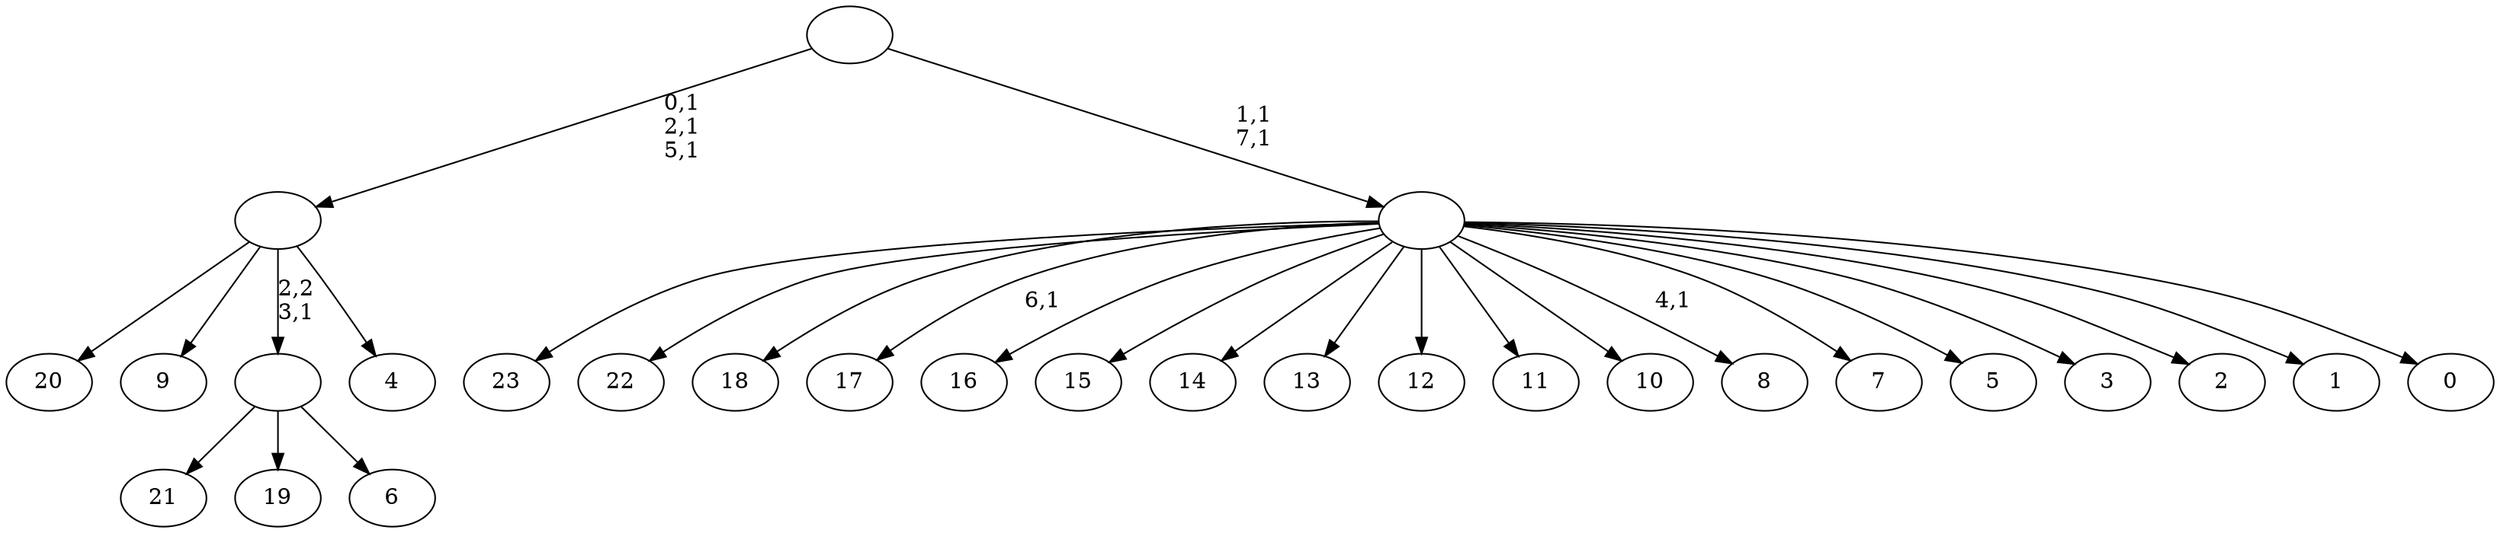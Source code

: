 digraph T {
	32 [label="23"]
	31 [label="22"]
	30 [label="21"]
	29 [label="20"]
	28 [label="19"]
	27 [label="18"]
	26 [label="17"]
	24 [label="16"]
	23 [label="15"]
	22 [label="14"]
	21 [label="13"]
	20 [label="12"]
	19 [label="11"]
	18 [label="10"]
	17 [label="9"]
	16 [label="8"]
	14 [label="7"]
	13 [label="6"]
	12 [label=""]
	11 [label="5"]
	10 [label="4"]
	9 [label=""]
	6 [label="3"]
	5 [label="2"]
	4 [label="1"]
	3 [label="0"]
	2 [label=""]
	0 [label=""]
	12 -> 30 [label=""]
	12 -> 28 [label=""]
	12 -> 13 [label=""]
	9 -> 29 [label=""]
	9 -> 17 [label=""]
	9 -> 12 [label="2,2\n3,1"]
	9 -> 10 [label=""]
	2 -> 16 [label="4,1"]
	2 -> 26 [label="6,1"]
	2 -> 32 [label=""]
	2 -> 31 [label=""]
	2 -> 27 [label=""]
	2 -> 24 [label=""]
	2 -> 23 [label=""]
	2 -> 22 [label=""]
	2 -> 21 [label=""]
	2 -> 20 [label=""]
	2 -> 19 [label=""]
	2 -> 18 [label=""]
	2 -> 14 [label=""]
	2 -> 11 [label=""]
	2 -> 6 [label=""]
	2 -> 5 [label=""]
	2 -> 4 [label=""]
	2 -> 3 [label=""]
	0 -> 2 [label="1,1\n7,1"]
	0 -> 9 [label="0,1\n2,1\n5,1"]
}
